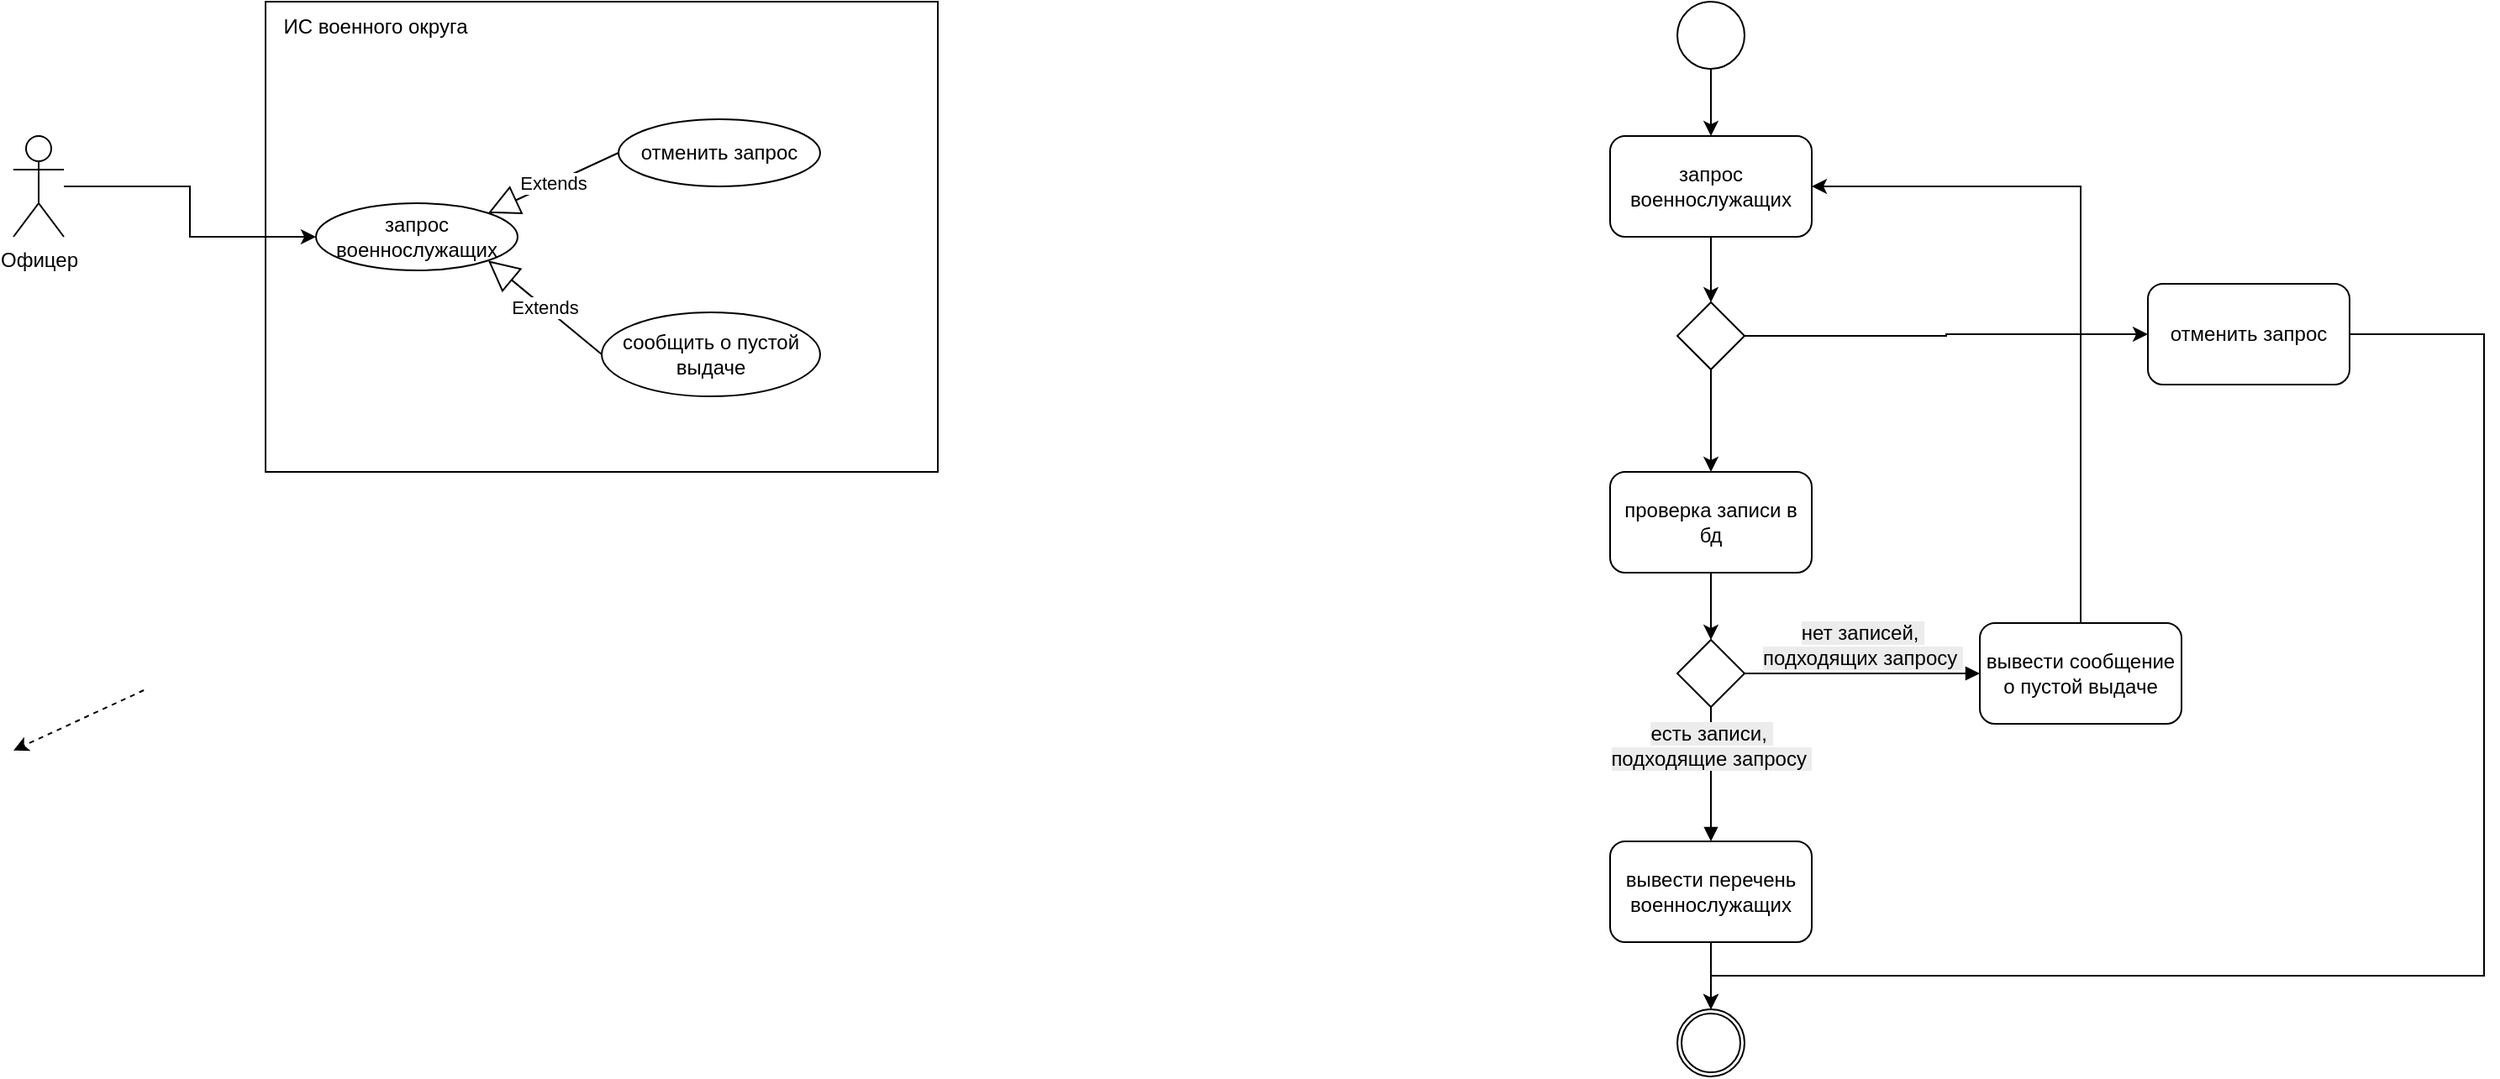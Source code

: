 <mxfile version="26.2.9">
  <diagram name="Страница — 1" id="WJrSOzHTH2PLyb-KMK9L">
    <mxGraphModel dx="1141" dy="666" grid="1" gridSize="10" guides="1" tooltips="1" connect="1" arrows="1" fold="1" page="1" pageScale="1" pageWidth="827" pageHeight="1169" math="0" shadow="0">
      <root>
        <mxCell id="0" />
        <mxCell id="1" parent="0" />
        <mxCell id="LLaQkQV6UhbVfh7tmjYq-1" value="" style="rounded=0;whiteSpace=wrap;html=1;fillColor=none;movable=0;resizable=0;rotatable=0;deletable=0;editable=0;locked=1;connectable=0;" vertex="1" parent="1">
          <mxGeometry x="200" y="120" width="400" height="280" as="geometry" />
        </mxCell>
        <mxCell id="LLaQkQV6UhbVfh7tmjYq-5" style="edgeStyle=orthogonalEdgeStyle;rounded=0;orthogonalLoop=1;jettySize=auto;html=1;entryX=0;entryY=0.5;entryDx=0;entryDy=0;" edge="1" parent="1" source="lQ96mx58gnyNu-WJbghE-1" target="LLaQkQV6UhbVfh7tmjYq-4">
          <mxGeometry relative="1" as="geometry" />
        </mxCell>
        <mxCell id="lQ96mx58gnyNu-WJbghE-1" value="Офицер" style="shape=umlActor;verticalLabelPosition=bottom;verticalAlign=top;html=1;outlineConnect=0;" parent="1" vertex="1">
          <mxGeometry x="50" y="200" width="30" height="60" as="geometry" />
        </mxCell>
        <mxCell id="LLaQkQV6UhbVfh7tmjYq-2" value="ИС военного округа" style="text;html=1;align=center;verticalAlign=middle;resizable=0;points=[];autosize=1;strokeColor=none;fillColor=none;" vertex="1" parent="1">
          <mxGeometry x="200" y="120" width="130" height="30" as="geometry" />
        </mxCell>
        <mxCell id="LLaQkQV6UhbVfh7tmjYq-4" value="запрос военнослужащих" style="ellipse;whiteSpace=wrap;html=1;" vertex="1" parent="1">
          <mxGeometry x="230" y="240" width="120" height="40" as="geometry" />
        </mxCell>
        <mxCell id="LLaQkQV6UhbVfh7tmjYq-7" value="отменить запрос&lt;span style=&quot;color: rgba(0, 0, 0, 0); font-family: monospace; font-size: 0px; text-align: start; text-wrap-mode: nowrap;&quot;&gt;%3CmxGraphModel%3E%3Croot%3E%3CmxCell%20id%3D%220%22%2F%3E%3CmxCell%20id%3D%221%22%20parent%3D%220%22%2F%3E%3CmxCell%20id%3D%222%22%20value%3D%22%D0%BF%D0%BE%D0%B8%D1%81%D0%BA%D0%BE%D0%B2%D1%8B%D0%B9%20%D0%B7%D0%B0%D0%BF%D1%80%D0%BE%D1%81%22%20style%3D%22ellipse%3BwhiteSpace%3Dwrap%3Bhtml%3D1%3B%22%20vertex%3D%221%22%20parent%3D%221%22%3E%3CmxGeometry%20x%3D%22230%22%20y%3D%22240%22%20width%3D%22120%22%20height%3D%2240%22%20as%3D%22geometry%22%2F%3E%3C%2FmxCell%3E%3C%2Froot%3E%3C%2FmxGraphModel%3E&lt;/span&gt;" style="ellipse;whiteSpace=wrap;html=1;" vertex="1" parent="1">
          <mxGeometry x="410" y="190" width="120" height="40" as="geometry" />
        </mxCell>
        <mxCell id="LLaQkQV6UhbVfh7tmjYq-8" value="сообщить о пустой выдаче" style="ellipse;whiteSpace=wrap;html=1;" vertex="1" parent="1">
          <mxGeometry x="400" y="305" width="130" height="50" as="geometry" />
        </mxCell>
        <mxCell id="LLaQkQV6UhbVfh7tmjYq-29" value="" style="edgeStyle=orthogonalEdgeStyle;rounded=0;orthogonalLoop=1;jettySize=auto;html=1;" edge="1" parent="1" source="LLaQkQV6UhbVfh7tmjYq-22" target="LLaQkQV6UhbVfh7tmjYq-28">
          <mxGeometry relative="1" as="geometry" />
        </mxCell>
        <mxCell id="LLaQkQV6UhbVfh7tmjYq-22" value="запрос военнослужащих" style="rounded=1;whiteSpace=wrap;html=1;" vertex="1" parent="1">
          <mxGeometry x="1000" y="200" width="120" height="60" as="geometry" />
        </mxCell>
        <mxCell id="LLaQkQV6UhbVfh7tmjYq-24" value="" style="edgeStyle=orthogonalEdgeStyle;rounded=0;orthogonalLoop=1;jettySize=auto;html=1;" edge="1" parent="1" source="LLaQkQV6UhbVfh7tmjYq-23" target="LLaQkQV6UhbVfh7tmjYq-22">
          <mxGeometry relative="1" as="geometry" />
        </mxCell>
        <mxCell id="LLaQkQV6UhbVfh7tmjYq-23" value="" style="ellipse;whiteSpace=wrap;html=1;aspect=fixed;" vertex="1" parent="1">
          <mxGeometry x="1040" y="120" width="40" height="40" as="geometry" />
        </mxCell>
        <mxCell id="LLaQkQV6UhbVfh7tmjYq-27" value="" style="html=1;labelBackgroundColor=#ffffff;startArrow=none;startFill=0;startSize=6;endArrow=classic;endFill=1;endSize=6;jettySize=auto;orthogonalLoop=1;strokeWidth=1;dashed=1;fontSize=14;rounded=0;entryX=1;entryY=0;entryDx=0;entryDy=0;exitX=0;exitY=0.5;exitDx=0;exitDy=0;" edge="1" parent="1">
          <mxGeometry width="60" height="60" relative="1" as="geometry">
            <mxPoint x="127.57" y="530" as="sourcePoint" />
            <mxPoint x="49.996" y="565.858" as="targetPoint" />
          </mxGeometry>
        </mxCell>
        <mxCell id="LLaQkQV6UhbVfh7tmjYq-32" style="edgeStyle=orthogonalEdgeStyle;rounded=0;orthogonalLoop=1;jettySize=auto;html=1;entryX=0;entryY=0.5;entryDx=0;entryDy=0;" edge="1" parent="1" source="LLaQkQV6UhbVfh7tmjYq-28" target="LLaQkQV6UhbVfh7tmjYq-31">
          <mxGeometry relative="1" as="geometry" />
        </mxCell>
        <mxCell id="LLaQkQV6UhbVfh7tmjYq-33" value="" style="edgeStyle=orthogonalEdgeStyle;rounded=0;orthogonalLoop=1;jettySize=auto;html=1;" edge="1" parent="1" source="LLaQkQV6UhbVfh7tmjYq-28" target="LLaQkQV6UhbVfh7tmjYq-30">
          <mxGeometry relative="1" as="geometry" />
        </mxCell>
        <mxCell id="LLaQkQV6UhbVfh7tmjYq-28" value="" style="rhombus;whiteSpace=wrap;html=1;" vertex="1" parent="1">
          <mxGeometry x="1040" y="299" width="40" height="40" as="geometry" />
        </mxCell>
        <mxCell id="LLaQkQV6UhbVfh7tmjYq-35" value="" style="edgeStyle=orthogonalEdgeStyle;rounded=0;orthogonalLoop=1;jettySize=auto;html=1;" edge="1" parent="1" source="LLaQkQV6UhbVfh7tmjYq-30" target="LLaQkQV6UhbVfh7tmjYq-34">
          <mxGeometry relative="1" as="geometry" />
        </mxCell>
        <mxCell id="LLaQkQV6UhbVfh7tmjYq-30" value="проверка записи в бд" style="rounded=1;whiteSpace=wrap;html=1;" vertex="1" parent="1">
          <mxGeometry x="1000" y="400" width="120" height="60" as="geometry" />
        </mxCell>
        <mxCell id="LLaQkQV6UhbVfh7tmjYq-57" style="edgeStyle=orthogonalEdgeStyle;rounded=0;orthogonalLoop=1;jettySize=auto;html=1;entryX=0.5;entryY=0;entryDx=0;entryDy=0;" edge="1" parent="1" source="LLaQkQV6UhbVfh7tmjYq-31" target="LLaQkQV6UhbVfh7tmjYq-54">
          <mxGeometry relative="1" as="geometry">
            <mxPoint x="1060" y="700" as="targetPoint" />
            <Array as="points">
              <mxPoint x="1520" y="318" />
              <mxPoint x="1520" y="700" />
              <mxPoint x="1060" y="700" />
            </Array>
          </mxGeometry>
        </mxCell>
        <mxCell id="LLaQkQV6UhbVfh7tmjYq-31" value="отменить запрос" style="rounded=1;whiteSpace=wrap;html=1;" vertex="1" parent="1">
          <mxGeometry x="1320" y="288" width="120" height="60" as="geometry" />
        </mxCell>
        <mxCell id="LLaQkQV6UhbVfh7tmjYq-34" value="" style="rhombus;whiteSpace=wrap;html=1;" vertex="1" parent="1">
          <mxGeometry x="1040" y="500" width="40" height="40" as="geometry" />
        </mxCell>
        <mxCell id="LLaQkQV6UhbVfh7tmjYq-56" style="edgeStyle=orthogonalEdgeStyle;rounded=0;orthogonalLoop=1;jettySize=auto;html=1;exitX=0.5;exitY=1;exitDx=0;exitDy=0;entryX=0.5;entryY=0;entryDx=0;entryDy=0;" edge="1" parent="1" source="LLaQkQV6UhbVfh7tmjYq-36" target="LLaQkQV6UhbVfh7tmjYq-54">
          <mxGeometry relative="1" as="geometry" />
        </mxCell>
        <mxCell id="LLaQkQV6UhbVfh7tmjYq-36" value="вывести перечень военнослужащих" style="rounded=1;whiteSpace=wrap;html=1;" vertex="1" parent="1">
          <mxGeometry x="1000" y="620" width="120" height="60" as="geometry" />
        </mxCell>
        <mxCell id="LLaQkQV6UhbVfh7tmjYq-45" style="edgeStyle=orthogonalEdgeStyle;rounded=0;orthogonalLoop=1;jettySize=auto;html=1;entryX=1;entryY=0.5;entryDx=0;entryDy=0;" edge="1" parent="1" source="LLaQkQV6UhbVfh7tmjYq-37" target="LLaQkQV6UhbVfh7tmjYq-22">
          <mxGeometry relative="1" as="geometry">
            <Array as="points">
              <mxPoint x="1280" y="230" />
            </Array>
          </mxGeometry>
        </mxCell>
        <mxCell id="LLaQkQV6UhbVfh7tmjYq-37" value="вывести сообщение о пустой выдаче" style="rounded=1;whiteSpace=wrap;html=1;" vertex="1" parent="1">
          <mxGeometry x="1220" y="490" width="120" height="60" as="geometry" />
        </mxCell>
        <mxCell id="LLaQkQV6UhbVfh7tmjYq-47" value="Extends" style="endArrow=block;endSize=16;endFill=0;html=1;rounded=0;entryX=1;entryY=1;entryDx=0;entryDy=0;exitX=0;exitY=0.5;exitDx=0;exitDy=0;" edge="1" parent="1" source="LLaQkQV6UhbVfh7tmjYq-8" target="LLaQkQV6UhbVfh7tmjYq-4">
          <mxGeometry width="160" relative="1" as="geometry">
            <mxPoint x="390" y="410" as="sourcePoint" />
            <mxPoint x="550" y="410" as="targetPoint" />
          </mxGeometry>
        </mxCell>
        <mxCell id="LLaQkQV6UhbVfh7tmjYq-48" value="Extends" style="endArrow=block;endSize=16;endFill=0;html=1;rounded=0;entryX=1;entryY=0;entryDx=0;entryDy=0;exitX=0;exitY=0.5;exitDx=0;exitDy=0;" edge="1" parent="1" source="LLaQkQV6UhbVfh7tmjYq-7" target="LLaQkQV6UhbVfh7tmjYq-4">
          <mxGeometry width="160" relative="1" as="geometry">
            <mxPoint x="410" y="340" as="sourcePoint" />
            <mxPoint x="342" y="284" as="targetPoint" />
          </mxGeometry>
        </mxCell>
        <mxCell id="LLaQkQV6UhbVfh7tmjYq-49" value="&lt;span style=&quot;font-size: 12px; background-color: rgb(236, 236, 236);&quot;&gt;нет записей,&amp;nbsp;&lt;/span&gt;&lt;div style=&quot;font-size: 12px; background-color: rgb(236, 236, 236);&quot;&gt;подходящих запросу&amp;nbsp;&lt;/div&gt;" style="html=1;verticalAlign=bottom;endArrow=block;curved=0;rounded=0;entryX=0;entryY=0.5;entryDx=0;entryDy=0;" edge="1" parent="1" target="LLaQkQV6UhbVfh7tmjYq-37">
          <mxGeometry width="80" relative="1" as="geometry">
            <mxPoint x="1080" y="520" as="sourcePoint" />
            <mxPoint x="1160" y="520" as="targetPoint" />
          </mxGeometry>
        </mxCell>
        <mxCell id="LLaQkQV6UhbVfh7tmjYq-50" value="&lt;span style=&quot;font-size: 12px; background-color: rgb(236, 236, 236);&quot;&gt;есть записи,&amp;nbsp;&lt;/span&gt;&lt;div style=&quot;font-size: 12px; background-color: rgb(236, 236, 236);&quot;&gt;подходящие запросу&amp;nbsp;&lt;/div&gt;" style="html=1;verticalAlign=bottom;endArrow=block;curved=0;rounded=0;entryX=0.5;entryY=0;entryDx=0;entryDy=0;exitX=0.5;exitY=1;exitDx=0;exitDy=0;" edge="1" parent="1" source="LLaQkQV6UhbVfh7tmjYq-34" target="LLaQkQV6UhbVfh7tmjYq-36">
          <mxGeometry width="80" relative="1" as="geometry">
            <mxPoint x="1090" y="594.5" as="sourcePoint" />
            <mxPoint x="1230" y="594.5" as="targetPoint" />
            <mxPoint as="offset" />
          </mxGeometry>
        </mxCell>
        <mxCell id="LLaQkQV6UhbVfh7tmjYq-55" value="" style="group" vertex="1" connectable="0" parent="1">
          <mxGeometry x="1040" y="720" width="40" height="40" as="geometry" />
        </mxCell>
        <mxCell id="LLaQkQV6UhbVfh7tmjYq-54" value="" style="ellipse;whiteSpace=wrap;html=1;aspect=fixed;" vertex="1" parent="LLaQkQV6UhbVfh7tmjYq-55">
          <mxGeometry width="40" height="40" as="geometry" />
        </mxCell>
        <mxCell id="LLaQkQV6UhbVfh7tmjYq-53" value="" style="ellipse;whiteSpace=wrap;html=1;aspect=fixed;" vertex="1" parent="LLaQkQV6UhbVfh7tmjYq-55">
          <mxGeometry x="2.5" y="2.5" width="35" height="35" as="geometry" />
        </mxCell>
      </root>
    </mxGraphModel>
  </diagram>
</mxfile>
